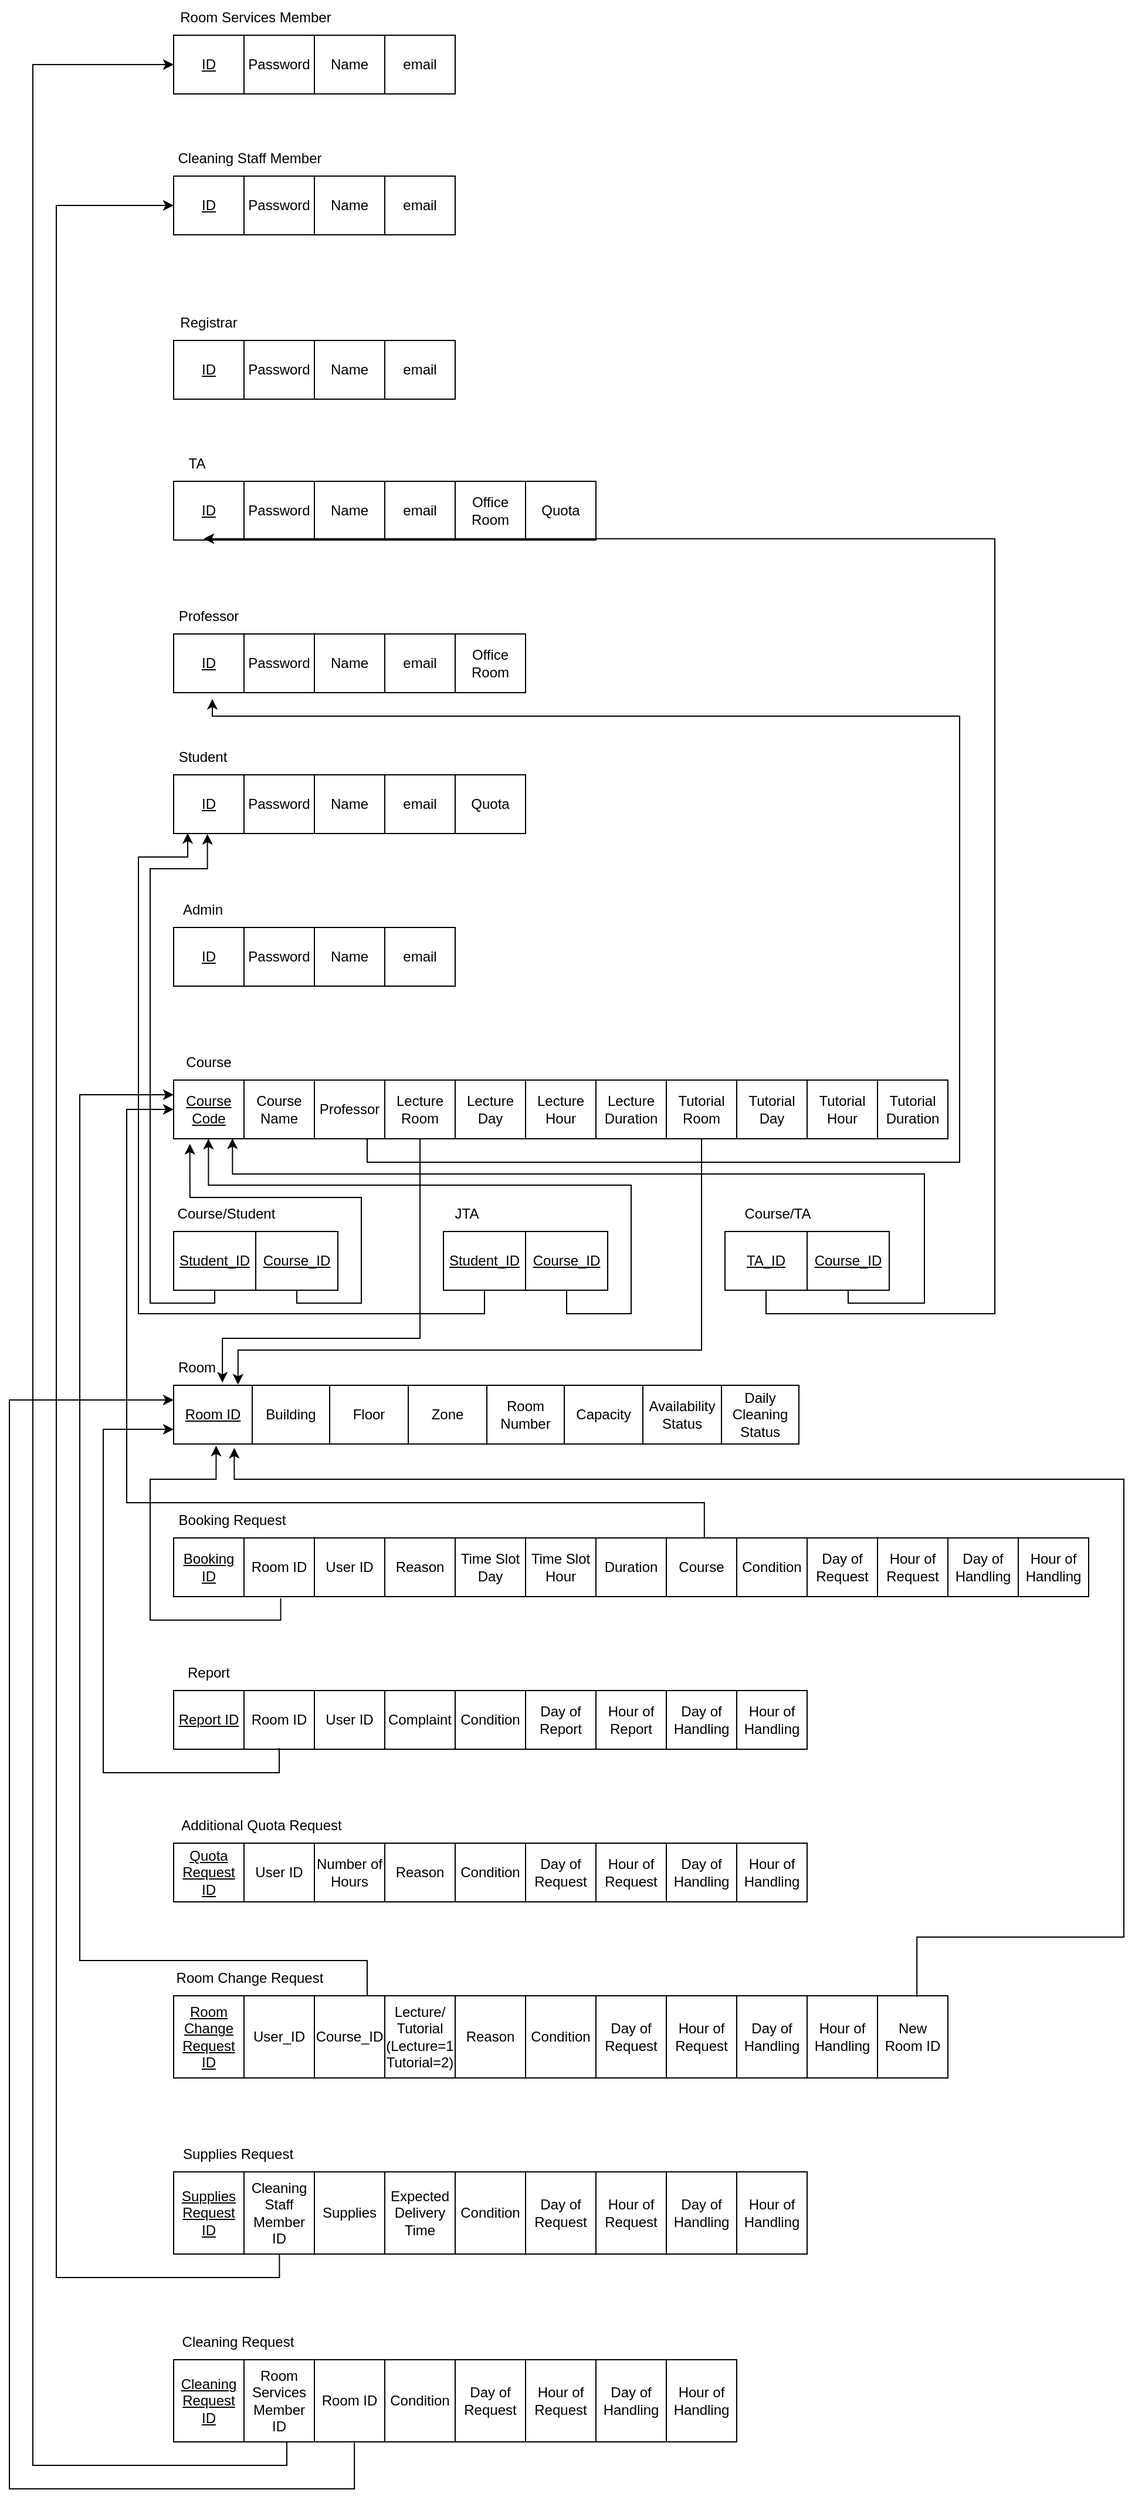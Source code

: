 <mxfile version="26.2.13">
  <diagram name="Page-1" id="kohk_zdC75T-vjo-MDrF">
    <mxGraphModel dx="4637" dy="1529" grid="1" gridSize="10" guides="1" tooltips="1" connect="1" arrows="1" fold="1" page="1" pageScale="1" pageWidth="827" pageHeight="1169" math="0" shadow="0">
      <root>
        <mxCell id="0" />
        <mxCell id="1" parent="0" />
        <mxCell id="01P3GvGtitKNu42vUklI-1" value="" style="childLayout=tableLayout;recursiveResize=0;shadow=0;fillColor=none;" vertex="1" parent="1">
          <mxGeometry x="-750" y="100" width="240" height="50" as="geometry" />
        </mxCell>
        <mxCell id="01P3GvGtitKNu42vUklI-2" value="" style="shape=tableRow;horizontal=0;startSize=0;swimlaneHead=0;swimlaneBody=0;top=0;left=0;bottom=0;right=0;dropTarget=0;collapsible=0;recursiveResize=0;expand=0;fontStyle=0;fillColor=none;strokeColor=inherit;" vertex="1" parent="01P3GvGtitKNu42vUklI-1">
          <mxGeometry width="240" height="50" as="geometry" />
        </mxCell>
        <mxCell id="01P3GvGtitKNu42vUklI-3" value="&lt;u&gt;ID&lt;/u&gt;" style="connectable=0;recursiveResize=0;strokeColor=inherit;fillColor=none;align=center;whiteSpace=wrap;html=1;" vertex="1" parent="01P3GvGtitKNu42vUklI-2">
          <mxGeometry width="60" height="50" as="geometry">
            <mxRectangle width="60" height="50" as="alternateBounds" />
          </mxGeometry>
        </mxCell>
        <mxCell id="01P3GvGtitKNu42vUklI-4" value="Password" style="connectable=0;recursiveResize=0;strokeColor=inherit;fillColor=none;align=center;whiteSpace=wrap;html=1;" vertex="1" parent="01P3GvGtitKNu42vUklI-2">
          <mxGeometry x="60" width="60" height="50" as="geometry">
            <mxRectangle width="60" height="50" as="alternateBounds" />
          </mxGeometry>
        </mxCell>
        <mxCell id="01P3GvGtitKNu42vUklI-5" value="Name" style="connectable=0;recursiveResize=0;strokeColor=inherit;fillColor=none;align=center;whiteSpace=wrap;html=1;" vertex="1" parent="01P3GvGtitKNu42vUklI-2">
          <mxGeometry x="120" width="60" height="50" as="geometry">
            <mxRectangle width="60" height="50" as="alternateBounds" />
          </mxGeometry>
        </mxCell>
        <mxCell id="01P3GvGtitKNu42vUklI-8" value="email" style="connectable=0;recursiveResize=0;strokeColor=inherit;fillColor=none;align=center;whiteSpace=wrap;html=1;" vertex="1" parent="01P3GvGtitKNu42vUklI-2">
          <mxGeometry x="180" width="60" height="50" as="geometry">
            <mxRectangle width="60" height="50" as="alternateBounds" />
          </mxGeometry>
        </mxCell>
        <mxCell id="01P3GvGtitKNu42vUklI-9" value="Room Services Member" style="text;html=1;align=center;verticalAlign=middle;whiteSpace=wrap;rounded=0;" vertex="1" parent="1">
          <mxGeometry x="-750" y="70" width="140" height="30" as="geometry" />
        </mxCell>
        <mxCell id="01P3GvGtitKNu42vUklI-10" value="" style="childLayout=tableLayout;recursiveResize=0;shadow=0;fillColor=none;" vertex="1" parent="1">
          <mxGeometry x="-750" y="220" width="240" height="50" as="geometry" />
        </mxCell>
        <mxCell id="01P3GvGtitKNu42vUklI-11" value="" style="shape=tableRow;horizontal=0;startSize=0;swimlaneHead=0;swimlaneBody=0;top=0;left=0;bottom=0;right=0;dropTarget=0;collapsible=0;recursiveResize=0;expand=0;fontStyle=0;fillColor=none;strokeColor=inherit;" vertex="1" parent="01P3GvGtitKNu42vUklI-10">
          <mxGeometry width="240" height="50" as="geometry" />
        </mxCell>
        <mxCell id="01P3GvGtitKNu42vUklI-12" value="&lt;u&gt;ID&lt;/u&gt;" style="connectable=0;recursiveResize=0;strokeColor=inherit;fillColor=none;align=center;whiteSpace=wrap;html=1;" vertex="1" parent="01P3GvGtitKNu42vUklI-11">
          <mxGeometry width="60" height="50" as="geometry">
            <mxRectangle width="60" height="50" as="alternateBounds" />
          </mxGeometry>
        </mxCell>
        <mxCell id="01P3GvGtitKNu42vUklI-13" value="Password" style="connectable=0;recursiveResize=0;strokeColor=inherit;fillColor=none;align=center;whiteSpace=wrap;html=1;" vertex="1" parent="01P3GvGtitKNu42vUklI-11">
          <mxGeometry x="60" width="60" height="50" as="geometry">
            <mxRectangle width="60" height="50" as="alternateBounds" />
          </mxGeometry>
        </mxCell>
        <mxCell id="01P3GvGtitKNu42vUklI-14" value="Name" style="connectable=0;recursiveResize=0;strokeColor=inherit;fillColor=none;align=center;whiteSpace=wrap;html=1;" vertex="1" parent="01P3GvGtitKNu42vUklI-11">
          <mxGeometry x="120" width="60" height="50" as="geometry">
            <mxRectangle width="60" height="50" as="alternateBounds" />
          </mxGeometry>
        </mxCell>
        <mxCell id="01P3GvGtitKNu42vUklI-15" value="email" style="connectable=0;recursiveResize=0;strokeColor=inherit;fillColor=none;align=center;whiteSpace=wrap;html=1;" vertex="1" parent="01P3GvGtitKNu42vUklI-11">
          <mxGeometry x="180" width="60" height="50" as="geometry">
            <mxRectangle width="60" height="50" as="alternateBounds" />
          </mxGeometry>
        </mxCell>
        <mxCell id="01P3GvGtitKNu42vUklI-16" value="Cleaning Staff Member" style="text;html=1;align=center;verticalAlign=middle;whiteSpace=wrap;rounded=0;" vertex="1" parent="1">
          <mxGeometry x="-750" y="190" width="130" height="30" as="geometry" />
        </mxCell>
        <mxCell id="01P3GvGtitKNu42vUklI-17" value="" style="childLayout=tableLayout;recursiveResize=0;shadow=0;fillColor=none;" vertex="1" parent="1">
          <mxGeometry x="-750" y="360" width="240" height="50" as="geometry" />
        </mxCell>
        <mxCell id="01P3GvGtitKNu42vUklI-18" value="" style="shape=tableRow;horizontal=0;startSize=0;swimlaneHead=0;swimlaneBody=0;top=0;left=0;bottom=0;right=0;dropTarget=0;collapsible=0;recursiveResize=0;expand=0;fontStyle=0;fillColor=none;strokeColor=inherit;" vertex="1" parent="01P3GvGtitKNu42vUklI-17">
          <mxGeometry width="240" height="50" as="geometry" />
        </mxCell>
        <mxCell id="01P3GvGtitKNu42vUklI-19" value="&lt;u&gt;ID&lt;/u&gt;" style="connectable=0;recursiveResize=0;strokeColor=inherit;fillColor=none;align=center;whiteSpace=wrap;html=1;" vertex="1" parent="01P3GvGtitKNu42vUklI-18">
          <mxGeometry width="60" height="50" as="geometry">
            <mxRectangle width="60" height="50" as="alternateBounds" />
          </mxGeometry>
        </mxCell>
        <mxCell id="01P3GvGtitKNu42vUklI-20" value="Password" style="connectable=0;recursiveResize=0;strokeColor=inherit;fillColor=none;align=center;whiteSpace=wrap;html=1;" vertex="1" parent="01P3GvGtitKNu42vUklI-18">
          <mxGeometry x="60" width="60" height="50" as="geometry">
            <mxRectangle width="60" height="50" as="alternateBounds" />
          </mxGeometry>
        </mxCell>
        <mxCell id="01P3GvGtitKNu42vUklI-21" value="Name" style="connectable=0;recursiveResize=0;strokeColor=inherit;fillColor=none;align=center;whiteSpace=wrap;html=1;" vertex="1" parent="01P3GvGtitKNu42vUklI-18">
          <mxGeometry x="120" width="60" height="50" as="geometry">
            <mxRectangle width="60" height="50" as="alternateBounds" />
          </mxGeometry>
        </mxCell>
        <mxCell id="01P3GvGtitKNu42vUklI-22" value="email" style="connectable=0;recursiveResize=0;strokeColor=inherit;fillColor=none;align=center;whiteSpace=wrap;html=1;" vertex="1" parent="01P3GvGtitKNu42vUklI-18">
          <mxGeometry x="180" width="60" height="50" as="geometry">
            <mxRectangle width="60" height="50" as="alternateBounds" />
          </mxGeometry>
        </mxCell>
        <mxCell id="01P3GvGtitKNu42vUklI-23" value="Registrar" style="text;html=1;align=center;verticalAlign=middle;whiteSpace=wrap;rounded=0;" vertex="1" parent="1">
          <mxGeometry x="-750" y="330" width="60" height="30" as="geometry" />
        </mxCell>
        <mxCell id="01P3GvGtitKNu42vUklI-30" value="TA" style="text;html=1;align=center;verticalAlign=middle;whiteSpace=wrap;rounded=0;" vertex="1" parent="1">
          <mxGeometry x="-750" y="450" width="40" height="30" as="geometry" />
        </mxCell>
        <mxCell id="01P3GvGtitKNu42vUklI-31" value="" style="childLayout=tableLayout;recursiveResize=0;shadow=0;fillColor=none;" vertex="1" parent="1">
          <mxGeometry x="-750" y="480" width="360" height="50" as="geometry" />
        </mxCell>
        <mxCell id="01P3GvGtitKNu42vUklI-32" value="" style="shape=tableRow;horizontal=0;startSize=0;swimlaneHead=0;swimlaneBody=0;top=0;left=0;bottom=0;right=0;dropTarget=0;collapsible=0;recursiveResize=0;expand=0;fontStyle=0;fillColor=none;strokeColor=inherit;" vertex="1" parent="01P3GvGtitKNu42vUklI-31">
          <mxGeometry width="360" height="50" as="geometry" />
        </mxCell>
        <mxCell id="01P3GvGtitKNu42vUklI-33" value="&lt;u&gt;ID&lt;/u&gt;" style="connectable=0;recursiveResize=0;strokeColor=inherit;fillColor=none;align=center;whiteSpace=wrap;html=1;" vertex="1" parent="01P3GvGtitKNu42vUklI-32">
          <mxGeometry width="60" height="50" as="geometry">
            <mxRectangle width="60" height="50" as="alternateBounds" />
          </mxGeometry>
        </mxCell>
        <mxCell id="01P3GvGtitKNu42vUklI-34" value="Password" style="connectable=0;recursiveResize=0;strokeColor=inherit;fillColor=none;align=center;whiteSpace=wrap;html=1;" vertex="1" parent="01P3GvGtitKNu42vUklI-32">
          <mxGeometry x="60" width="60" height="50" as="geometry">
            <mxRectangle width="60" height="50" as="alternateBounds" />
          </mxGeometry>
        </mxCell>
        <mxCell id="01P3GvGtitKNu42vUklI-35" value="Name" style="connectable=0;recursiveResize=0;strokeColor=inherit;fillColor=none;align=center;whiteSpace=wrap;html=1;" vertex="1" parent="01P3GvGtitKNu42vUklI-32">
          <mxGeometry x="120" width="60" height="50" as="geometry">
            <mxRectangle width="60" height="50" as="alternateBounds" />
          </mxGeometry>
        </mxCell>
        <mxCell id="01P3GvGtitKNu42vUklI-36" value="email" style="connectable=0;recursiveResize=0;strokeColor=inherit;fillColor=none;align=center;whiteSpace=wrap;html=1;" vertex="1" parent="01P3GvGtitKNu42vUklI-32">
          <mxGeometry x="180" width="60" height="50" as="geometry">
            <mxRectangle width="60" height="50" as="alternateBounds" />
          </mxGeometry>
        </mxCell>
        <mxCell id="01P3GvGtitKNu42vUklI-37" value="Office Room" style="connectable=0;recursiveResize=0;strokeColor=inherit;fillColor=none;align=center;whiteSpace=wrap;html=1;" vertex="1" parent="01P3GvGtitKNu42vUklI-32">
          <mxGeometry x="240" width="60" height="50" as="geometry">
            <mxRectangle width="60" height="50" as="alternateBounds" />
          </mxGeometry>
        </mxCell>
        <mxCell id="01P3GvGtitKNu42vUklI-38" value="Quota" style="connectable=0;recursiveResize=0;strokeColor=inherit;fillColor=none;align=center;whiteSpace=wrap;html=1;" vertex="1" parent="01P3GvGtitKNu42vUklI-32">
          <mxGeometry x="300" width="60" height="50" as="geometry">
            <mxRectangle width="60" height="50" as="alternateBounds" />
          </mxGeometry>
        </mxCell>
        <mxCell id="01P3GvGtitKNu42vUklI-39" value="Professor" style="text;html=1;align=center;verticalAlign=middle;whiteSpace=wrap;rounded=0;" vertex="1" parent="1">
          <mxGeometry x="-750" y="580" width="60" height="30" as="geometry" />
        </mxCell>
        <mxCell id="01P3GvGtitKNu42vUklI-40" value="" style="childLayout=tableLayout;recursiveResize=0;shadow=0;fillColor=none;" vertex="1" parent="1">
          <mxGeometry x="-750" y="610" width="300" height="50" as="geometry" />
        </mxCell>
        <mxCell id="01P3GvGtitKNu42vUklI-41" value="" style="shape=tableRow;horizontal=0;startSize=0;swimlaneHead=0;swimlaneBody=0;top=0;left=0;bottom=0;right=0;dropTarget=0;collapsible=0;recursiveResize=0;expand=0;fontStyle=0;fillColor=none;strokeColor=inherit;" vertex="1" parent="01P3GvGtitKNu42vUklI-40">
          <mxGeometry width="300" height="50" as="geometry" />
        </mxCell>
        <mxCell id="01P3GvGtitKNu42vUklI-42" value="&lt;u&gt;ID&lt;/u&gt;" style="connectable=0;recursiveResize=0;strokeColor=inherit;fillColor=none;align=center;whiteSpace=wrap;html=1;" vertex="1" parent="01P3GvGtitKNu42vUklI-41">
          <mxGeometry width="60" height="50" as="geometry">
            <mxRectangle width="60" height="50" as="alternateBounds" />
          </mxGeometry>
        </mxCell>
        <mxCell id="01P3GvGtitKNu42vUklI-43" value="Password" style="connectable=0;recursiveResize=0;strokeColor=inherit;fillColor=none;align=center;whiteSpace=wrap;html=1;" vertex="1" parent="01P3GvGtitKNu42vUklI-41">
          <mxGeometry x="60" width="60" height="50" as="geometry">
            <mxRectangle width="60" height="50" as="alternateBounds" />
          </mxGeometry>
        </mxCell>
        <mxCell id="01P3GvGtitKNu42vUklI-44" value="Name" style="connectable=0;recursiveResize=0;strokeColor=inherit;fillColor=none;align=center;whiteSpace=wrap;html=1;" vertex="1" parent="01P3GvGtitKNu42vUklI-41">
          <mxGeometry x="120" width="60" height="50" as="geometry">
            <mxRectangle width="60" height="50" as="alternateBounds" />
          </mxGeometry>
        </mxCell>
        <mxCell id="01P3GvGtitKNu42vUklI-45" value="email" style="connectable=0;recursiveResize=0;strokeColor=inherit;fillColor=none;align=center;whiteSpace=wrap;html=1;" vertex="1" parent="01P3GvGtitKNu42vUklI-41">
          <mxGeometry x="180" width="60" height="50" as="geometry">
            <mxRectangle width="60" height="50" as="alternateBounds" />
          </mxGeometry>
        </mxCell>
        <mxCell id="01P3GvGtitKNu42vUklI-46" value="Office Room" style="connectable=0;recursiveResize=0;strokeColor=inherit;fillColor=none;align=center;whiteSpace=wrap;html=1;" vertex="1" parent="01P3GvGtitKNu42vUklI-41">
          <mxGeometry x="240" width="60" height="50" as="geometry">
            <mxRectangle width="60" height="50" as="alternateBounds" />
          </mxGeometry>
        </mxCell>
        <mxCell id="01P3GvGtitKNu42vUklI-48" value="Student" style="text;html=1;align=center;verticalAlign=middle;whiteSpace=wrap;rounded=0;" vertex="1" parent="1">
          <mxGeometry x="-750" y="700" width="50" height="30" as="geometry" />
        </mxCell>
        <mxCell id="01P3GvGtitKNu42vUklI-49" value="" style="childLayout=tableLayout;recursiveResize=0;shadow=0;fillColor=none;" vertex="1" parent="1">
          <mxGeometry x="-750" y="730" width="300" height="50" as="geometry" />
        </mxCell>
        <mxCell id="01P3GvGtitKNu42vUklI-50" value="" style="shape=tableRow;horizontal=0;startSize=0;swimlaneHead=0;swimlaneBody=0;top=0;left=0;bottom=0;right=0;dropTarget=0;collapsible=0;recursiveResize=0;expand=0;fontStyle=0;fillColor=none;strokeColor=inherit;" vertex="1" parent="01P3GvGtitKNu42vUklI-49">
          <mxGeometry width="300" height="50" as="geometry" />
        </mxCell>
        <mxCell id="01P3GvGtitKNu42vUklI-51" value="&lt;u&gt;ID&lt;/u&gt;" style="connectable=0;recursiveResize=0;strokeColor=inherit;fillColor=none;align=center;whiteSpace=wrap;html=1;" vertex="1" parent="01P3GvGtitKNu42vUklI-50">
          <mxGeometry width="60" height="50" as="geometry">
            <mxRectangle width="60" height="50" as="alternateBounds" />
          </mxGeometry>
        </mxCell>
        <mxCell id="01P3GvGtitKNu42vUklI-52" value="Password" style="connectable=0;recursiveResize=0;strokeColor=inherit;fillColor=none;align=center;whiteSpace=wrap;html=1;" vertex="1" parent="01P3GvGtitKNu42vUklI-50">
          <mxGeometry x="60" width="60" height="50" as="geometry">
            <mxRectangle width="60" height="50" as="alternateBounds" />
          </mxGeometry>
        </mxCell>
        <mxCell id="01P3GvGtitKNu42vUklI-53" value="Name" style="connectable=0;recursiveResize=0;strokeColor=inherit;fillColor=none;align=center;whiteSpace=wrap;html=1;" vertex="1" parent="01P3GvGtitKNu42vUklI-50">
          <mxGeometry x="120" width="60" height="50" as="geometry">
            <mxRectangle width="60" height="50" as="alternateBounds" />
          </mxGeometry>
        </mxCell>
        <mxCell id="01P3GvGtitKNu42vUklI-54" value="email" style="connectable=0;recursiveResize=0;strokeColor=inherit;fillColor=none;align=center;whiteSpace=wrap;html=1;" vertex="1" parent="01P3GvGtitKNu42vUklI-50">
          <mxGeometry x="180" width="60" height="50" as="geometry">
            <mxRectangle width="60" height="50" as="alternateBounds" />
          </mxGeometry>
        </mxCell>
        <mxCell id="01P3GvGtitKNu42vUklI-56" value="Quota" style="connectable=0;recursiveResize=0;strokeColor=inherit;fillColor=none;align=center;whiteSpace=wrap;html=1;" vertex="1" parent="01P3GvGtitKNu42vUklI-50">
          <mxGeometry x="240" width="60" height="50" as="geometry">
            <mxRectangle width="60" height="50" as="alternateBounds" />
          </mxGeometry>
        </mxCell>
        <mxCell id="01P3GvGtitKNu42vUklI-57" value="" style="childLayout=tableLayout;recursiveResize=0;shadow=0;fillColor=none;" vertex="1" parent="1">
          <mxGeometry x="-750" y="860" width="240" height="50" as="geometry" />
        </mxCell>
        <mxCell id="01P3GvGtitKNu42vUklI-58" value="" style="shape=tableRow;horizontal=0;startSize=0;swimlaneHead=0;swimlaneBody=0;top=0;left=0;bottom=0;right=0;dropTarget=0;collapsible=0;recursiveResize=0;expand=0;fontStyle=0;fillColor=none;strokeColor=inherit;" vertex="1" parent="01P3GvGtitKNu42vUklI-57">
          <mxGeometry width="240" height="50" as="geometry" />
        </mxCell>
        <mxCell id="01P3GvGtitKNu42vUklI-59" value="&lt;u&gt;ID&lt;/u&gt;" style="connectable=0;recursiveResize=0;strokeColor=inherit;fillColor=none;align=center;whiteSpace=wrap;html=1;" vertex="1" parent="01P3GvGtitKNu42vUklI-58">
          <mxGeometry width="60" height="50" as="geometry">
            <mxRectangle width="60" height="50" as="alternateBounds" />
          </mxGeometry>
        </mxCell>
        <mxCell id="01P3GvGtitKNu42vUklI-60" value="Password" style="connectable=0;recursiveResize=0;strokeColor=inherit;fillColor=none;align=center;whiteSpace=wrap;html=1;" vertex="1" parent="01P3GvGtitKNu42vUklI-58">
          <mxGeometry x="60" width="60" height="50" as="geometry">
            <mxRectangle width="60" height="50" as="alternateBounds" />
          </mxGeometry>
        </mxCell>
        <mxCell id="01P3GvGtitKNu42vUklI-61" value="Name" style="connectable=0;recursiveResize=0;strokeColor=inherit;fillColor=none;align=center;whiteSpace=wrap;html=1;" vertex="1" parent="01P3GvGtitKNu42vUklI-58">
          <mxGeometry x="120" width="60" height="50" as="geometry">
            <mxRectangle width="60" height="50" as="alternateBounds" />
          </mxGeometry>
        </mxCell>
        <mxCell id="01P3GvGtitKNu42vUklI-62" value="email" style="connectable=0;recursiveResize=0;strokeColor=inherit;fillColor=none;align=center;whiteSpace=wrap;html=1;" vertex="1" parent="01P3GvGtitKNu42vUklI-58">
          <mxGeometry x="180" width="60" height="50" as="geometry">
            <mxRectangle width="60" height="50" as="alternateBounds" />
          </mxGeometry>
        </mxCell>
        <mxCell id="01P3GvGtitKNu42vUklI-63" value="Admin" style="text;html=1;align=center;verticalAlign=middle;whiteSpace=wrap;rounded=0;" vertex="1" parent="1">
          <mxGeometry x="-750" y="830" width="50" height="30" as="geometry" />
        </mxCell>
        <mxCell id="01P3GvGtitKNu42vUklI-64" value="" style="childLayout=tableLayout;recursiveResize=0;shadow=0;fillColor=none;" vertex="1" parent="1">
          <mxGeometry x="-750" y="990" width="660" height="50" as="geometry" />
        </mxCell>
        <mxCell id="01P3GvGtitKNu42vUklI-65" value="" style="shape=tableRow;horizontal=0;startSize=0;swimlaneHead=0;swimlaneBody=0;top=0;left=0;bottom=0;right=0;dropTarget=0;collapsible=0;recursiveResize=0;expand=0;fontStyle=0;fillColor=none;strokeColor=inherit;" vertex="1" parent="01P3GvGtitKNu42vUklI-64">
          <mxGeometry width="660" height="50" as="geometry" />
        </mxCell>
        <mxCell id="01P3GvGtitKNu42vUklI-66" value="&lt;u&gt;Course Code&lt;/u&gt;" style="connectable=0;recursiveResize=0;strokeColor=inherit;fillColor=none;align=center;whiteSpace=wrap;html=1;" vertex="1" parent="01P3GvGtitKNu42vUklI-65">
          <mxGeometry width="60" height="50" as="geometry">
            <mxRectangle width="60" height="50" as="alternateBounds" />
          </mxGeometry>
        </mxCell>
        <mxCell id="01P3GvGtitKNu42vUklI-67" value="Course Name" style="connectable=0;recursiveResize=0;strokeColor=inherit;fillColor=none;align=center;whiteSpace=wrap;html=1;" vertex="1" parent="01P3GvGtitKNu42vUklI-65">
          <mxGeometry x="60" width="60" height="50" as="geometry">
            <mxRectangle width="60" height="50" as="alternateBounds" />
          </mxGeometry>
        </mxCell>
        <mxCell id="01P3GvGtitKNu42vUklI-68" value="Professor" style="connectable=0;recursiveResize=0;strokeColor=inherit;fillColor=none;align=center;whiteSpace=wrap;html=1;" vertex="1" parent="01P3GvGtitKNu42vUklI-65">
          <mxGeometry x="120" width="60" height="50" as="geometry">
            <mxRectangle width="60" height="50" as="alternateBounds" />
          </mxGeometry>
        </mxCell>
        <mxCell id="01P3GvGtitKNu42vUklI-71" value="Lecture Room" style="connectable=0;recursiveResize=0;strokeColor=inherit;fillColor=none;align=center;whiteSpace=wrap;html=1;" vertex="1" parent="01P3GvGtitKNu42vUklI-65">
          <mxGeometry x="180" width="60" height="50" as="geometry">
            <mxRectangle width="60" height="50" as="alternateBounds" />
          </mxGeometry>
        </mxCell>
        <mxCell id="01P3GvGtitKNu42vUklI-72" value="Lecture Day" style="connectable=0;recursiveResize=0;strokeColor=inherit;fillColor=none;align=center;whiteSpace=wrap;html=1;" vertex="1" parent="01P3GvGtitKNu42vUklI-65">
          <mxGeometry x="240" width="60" height="50" as="geometry">
            <mxRectangle width="60" height="50" as="alternateBounds" />
          </mxGeometry>
        </mxCell>
        <mxCell id="01P3GvGtitKNu42vUklI-79" value="Lecture Hour" style="connectable=0;recursiveResize=0;strokeColor=inherit;fillColor=none;align=center;whiteSpace=wrap;html=1;" vertex="1" parent="01P3GvGtitKNu42vUklI-65">
          <mxGeometry x="300" width="60" height="50" as="geometry">
            <mxRectangle width="60" height="50" as="alternateBounds" />
          </mxGeometry>
        </mxCell>
        <mxCell id="01P3GvGtitKNu42vUklI-78" value="Lecture Duration" style="connectable=0;recursiveResize=0;strokeColor=inherit;fillColor=none;align=center;whiteSpace=wrap;html=1;" vertex="1" parent="01P3GvGtitKNu42vUklI-65">
          <mxGeometry x="360" width="60" height="50" as="geometry">
            <mxRectangle width="60" height="50" as="alternateBounds" />
          </mxGeometry>
        </mxCell>
        <mxCell id="01P3GvGtitKNu42vUklI-77" value="Tutorial Room" style="connectable=0;recursiveResize=0;strokeColor=inherit;fillColor=none;align=center;whiteSpace=wrap;html=1;" vertex="1" parent="01P3GvGtitKNu42vUklI-65">
          <mxGeometry x="420" width="60" height="50" as="geometry">
            <mxRectangle width="60" height="50" as="alternateBounds" />
          </mxGeometry>
        </mxCell>
        <mxCell id="01P3GvGtitKNu42vUklI-76" value="Tutorial Day" style="connectable=0;recursiveResize=0;strokeColor=inherit;fillColor=none;align=center;whiteSpace=wrap;html=1;" vertex="1" parent="01P3GvGtitKNu42vUklI-65">
          <mxGeometry x="480" width="60" height="50" as="geometry">
            <mxRectangle width="60" height="50" as="alternateBounds" />
          </mxGeometry>
        </mxCell>
        <mxCell id="01P3GvGtitKNu42vUklI-73" value="Tutorial Hour" style="connectable=0;recursiveResize=0;strokeColor=inherit;fillColor=none;align=center;whiteSpace=wrap;html=1;" vertex="1" parent="01P3GvGtitKNu42vUklI-65">
          <mxGeometry x="540" width="60" height="50" as="geometry">
            <mxRectangle width="60" height="50" as="alternateBounds" />
          </mxGeometry>
        </mxCell>
        <mxCell id="01P3GvGtitKNu42vUklI-74" value="Tutorial Duration" style="connectable=0;recursiveResize=0;strokeColor=inherit;fillColor=none;align=center;whiteSpace=wrap;html=1;" vertex="1" parent="01P3GvGtitKNu42vUklI-65">
          <mxGeometry x="600" width="60" height="50" as="geometry">
            <mxRectangle width="60" height="50" as="alternateBounds" />
          </mxGeometry>
        </mxCell>
        <mxCell id="01P3GvGtitKNu42vUklI-75" value="Course" style="text;html=1;align=center;verticalAlign=middle;whiteSpace=wrap;rounded=0;" vertex="1" parent="1">
          <mxGeometry x="-750" y="960" width="60" height="30" as="geometry" />
        </mxCell>
        <mxCell id="01P3GvGtitKNu42vUklI-96" value="" style="childLayout=tableLayout;recursiveResize=0;shadow=0;fillColor=none;" vertex="1" parent="1">
          <mxGeometry x="-750" y="1119" width="140" height="50" as="geometry" />
        </mxCell>
        <mxCell id="01P3GvGtitKNu42vUklI-97" value="" style="shape=tableRow;horizontal=0;startSize=0;swimlaneHead=0;swimlaneBody=0;top=0;left=0;bottom=0;right=0;dropTarget=0;collapsible=0;recursiveResize=0;expand=0;fontStyle=0;fillColor=none;strokeColor=inherit;" vertex="1" parent="01P3GvGtitKNu42vUklI-96">
          <mxGeometry width="140" height="50" as="geometry" />
        </mxCell>
        <mxCell id="01P3GvGtitKNu42vUklI-98" value="&lt;u&gt;Student_ID&lt;/u&gt;" style="connectable=0;recursiveResize=0;strokeColor=inherit;fillColor=none;align=center;whiteSpace=wrap;html=1;" vertex="1" parent="01P3GvGtitKNu42vUklI-97">
          <mxGeometry width="70" height="50" as="geometry">
            <mxRectangle width="70" height="50" as="alternateBounds" />
          </mxGeometry>
        </mxCell>
        <mxCell id="01P3GvGtitKNu42vUklI-99" value="&lt;u style=&quot;background-color: light-dark(#ffffff, var(--ge-dark-color, #121212));&quot;&gt;Course_ID&lt;/u&gt;" style="connectable=0;recursiveResize=0;strokeColor=inherit;fillColor=none;align=center;whiteSpace=wrap;html=1;" vertex="1" parent="01P3GvGtitKNu42vUklI-97">
          <mxGeometry x="70" width="70" height="50" as="geometry">
            <mxRectangle width="70" height="50" as="alternateBounds" />
          </mxGeometry>
        </mxCell>
        <mxCell id="01P3GvGtitKNu42vUklI-102" value="Course/Student" style="text;html=1;align=center;verticalAlign=middle;whiteSpace=wrap;rounded=0;" vertex="1" parent="1">
          <mxGeometry x="-750" y="1089" width="90" height="30" as="geometry" />
        </mxCell>
        <mxCell id="01P3GvGtitKNu42vUklI-103" value="" style="childLayout=tableLayout;recursiveResize=0;shadow=0;fillColor=none;" vertex="1" parent="1">
          <mxGeometry x="-520" y="1119" width="140" height="50" as="geometry" />
        </mxCell>
        <mxCell id="01P3GvGtitKNu42vUklI-104" value="" style="shape=tableRow;horizontal=0;startSize=0;swimlaneHead=0;swimlaneBody=0;top=0;left=0;bottom=0;right=0;dropTarget=0;collapsible=0;recursiveResize=0;expand=0;fontStyle=0;fillColor=none;strokeColor=inherit;" vertex="1" parent="01P3GvGtitKNu42vUklI-103">
          <mxGeometry width="140" height="50" as="geometry" />
        </mxCell>
        <mxCell id="01P3GvGtitKNu42vUklI-105" value="&lt;u&gt;Student_ID&lt;/u&gt;" style="connectable=0;recursiveResize=0;strokeColor=inherit;fillColor=none;align=center;whiteSpace=wrap;html=1;" vertex="1" parent="01P3GvGtitKNu42vUklI-104">
          <mxGeometry width="70" height="50" as="geometry">
            <mxRectangle width="70" height="50" as="alternateBounds" />
          </mxGeometry>
        </mxCell>
        <mxCell id="01P3GvGtitKNu42vUklI-106" value="&lt;u style=&quot;background-color: light-dark(#ffffff, var(--ge-dark-color, #121212));&quot;&gt;Course_ID&lt;/u&gt;" style="connectable=0;recursiveResize=0;strokeColor=inherit;fillColor=none;align=center;whiteSpace=wrap;html=1;" vertex="1" parent="01P3GvGtitKNu42vUklI-104">
          <mxGeometry x="70" width="70" height="50" as="geometry">
            <mxRectangle width="70" height="50" as="alternateBounds" />
          </mxGeometry>
        </mxCell>
        <mxCell id="01P3GvGtitKNu42vUklI-107" value="JTA" style="text;html=1;align=center;verticalAlign=middle;whiteSpace=wrap;rounded=0;" vertex="1" parent="1">
          <mxGeometry x="-520" y="1089" width="40" height="30" as="geometry" />
        </mxCell>
        <mxCell id="01P3GvGtitKNu42vUklI-108" value="" style="childLayout=tableLayout;recursiveResize=0;shadow=0;fillColor=none;" vertex="1" parent="1">
          <mxGeometry x="-280" y="1119" width="140" height="50" as="geometry" />
        </mxCell>
        <mxCell id="01P3GvGtitKNu42vUklI-109" value="" style="shape=tableRow;horizontal=0;startSize=0;swimlaneHead=0;swimlaneBody=0;top=0;left=0;bottom=0;right=0;dropTarget=0;collapsible=0;recursiveResize=0;expand=0;fontStyle=0;fillColor=none;strokeColor=inherit;" vertex="1" parent="01P3GvGtitKNu42vUklI-108">
          <mxGeometry width="140" height="50" as="geometry" />
        </mxCell>
        <mxCell id="01P3GvGtitKNu42vUklI-110" value="&lt;u&gt;TA_ID&lt;/u&gt;" style="connectable=0;recursiveResize=0;strokeColor=inherit;fillColor=none;align=center;whiteSpace=wrap;html=1;" vertex="1" parent="01P3GvGtitKNu42vUklI-109">
          <mxGeometry width="70" height="50" as="geometry">
            <mxRectangle width="70" height="50" as="alternateBounds" />
          </mxGeometry>
        </mxCell>
        <mxCell id="01P3GvGtitKNu42vUklI-111" value="&lt;u style=&quot;background-color: light-dark(#ffffff, var(--ge-dark-color, #121212));&quot;&gt;Course_ID&lt;/u&gt;" style="connectable=0;recursiveResize=0;strokeColor=inherit;fillColor=none;align=center;whiteSpace=wrap;html=1;" vertex="1" parent="01P3GvGtitKNu42vUklI-109">
          <mxGeometry x="70" width="70" height="50" as="geometry">
            <mxRectangle width="70" height="50" as="alternateBounds" />
          </mxGeometry>
        </mxCell>
        <mxCell id="01P3GvGtitKNu42vUklI-112" value="Course/TA" style="text;html=1;align=center;verticalAlign=middle;whiteSpace=wrap;rounded=0;" vertex="1" parent="1">
          <mxGeometry x="-280" y="1089" width="90" height="30" as="geometry" />
        </mxCell>
        <mxCell id="01P3GvGtitKNu42vUklI-113" value="" style="childLayout=tableLayout;recursiveResize=0;shadow=0;fillColor=none;" vertex="1" parent="1">
          <mxGeometry x="-750" y="1250" width="533" height="50" as="geometry" />
        </mxCell>
        <mxCell id="01P3GvGtitKNu42vUklI-114" value="" style="shape=tableRow;horizontal=0;startSize=0;swimlaneHead=0;swimlaneBody=0;top=0;left=0;bottom=0;right=0;dropTarget=0;collapsible=0;recursiveResize=0;expand=0;fontStyle=0;fillColor=none;strokeColor=inherit;" vertex="1" parent="01P3GvGtitKNu42vUklI-113">
          <mxGeometry width="533" height="50" as="geometry" />
        </mxCell>
        <mxCell id="01P3GvGtitKNu42vUklI-115" value="&lt;u&gt;Room ID&lt;/u&gt;" style="connectable=0;recursiveResize=0;strokeColor=inherit;fillColor=none;align=center;whiteSpace=wrap;html=1;" vertex="1" parent="01P3GvGtitKNu42vUklI-114">
          <mxGeometry width="67" height="50" as="geometry">
            <mxRectangle width="67" height="50" as="alternateBounds" />
          </mxGeometry>
        </mxCell>
        <mxCell id="01P3GvGtitKNu42vUklI-116" value="Building" style="connectable=0;recursiveResize=0;strokeColor=inherit;fillColor=none;align=center;whiteSpace=wrap;html=1;" vertex="1" parent="01P3GvGtitKNu42vUklI-114">
          <mxGeometry x="67" width="66" height="50" as="geometry">
            <mxRectangle width="66" height="50" as="alternateBounds" />
          </mxGeometry>
        </mxCell>
        <mxCell id="01P3GvGtitKNu42vUklI-117" value="Floor" style="connectable=0;recursiveResize=0;strokeColor=inherit;fillColor=none;align=center;whiteSpace=wrap;html=1;" vertex="1" parent="01P3GvGtitKNu42vUklI-114">
          <mxGeometry x="133" width="67" height="50" as="geometry">
            <mxRectangle width="67" height="50" as="alternateBounds" />
          </mxGeometry>
        </mxCell>
        <mxCell id="01P3GvGtitKNu42vUklI-118" value="Zone" style="connectable=0;recursiveResize=0;strokeColor=inherit;fillColor=none;align=center;whiteSpace=wrap;html=1;" vertex="1" parent="01P3GvGtitKNu42vUklI-114">
          <mxGeometry x="200" width="67" height="50" as="geometry">
            <mxRectangle width="67" height="50" as="alternateBounds" />
          </mxGeometry>
        </mxCell>
        <mxCell id="01P3GvGtitKNu42vUklI-119" value="Room Number" style="connectable=0;recursiveResize=0;strokeColor=inherit;fillColor=none;align=center;whiteSpace=wrap;html=1;" vertex="1" parent="01P3GvGtitKNu42vUklI-114">
          <mxGeometry x="267" width="66" height="50" as="geometry">
            <mxRectangle width="66" height="50" as="alternateBounds" />
          </mxGeometry>
        </mxCell>
        <mxCell id="01P3GvGtitKNu42vUklI-120" value="Capacity" style="connectable=0;recursiveResize=0;strokeColor=inherit;fillColor=none;align=center;whiteSpace=wrap;html=1;" vertex="1" parent="01P3GvGtitKNu42vUklI-114">
          <mxGeometry x="333" width="67" height="50" as="geometry">
            <mxRectangle width="67" height="50" as="alternateBounds" />
          </mxGeometry>
        </mxCell>
        <mxCell id="01P3GvGtitKNu42vUklI-121" value="Availability Status" style="connectable=0;recursiveResize=0;strokeColor=inherit;fillColor=none;align=center;whiteSpace=wrap;html=1;" vertex="1" parent="01P3GvGtitKNu42vUklI-114">
          <mxGeometry x="400" width="67" height="50" as="geometry">
            <mxRectangle width="67" height="50" as="alternateBounds" />
          </mxGeometry>
        </mxCell>
        <mxCell id="01P3GvGtitKNu42vUklI-124" value="Daily Cleaning Status" style="connectable=0;recursiveResize=0;strokeColor=inherit;fillColor=none;align=center;whiteSpace=wrap;html=1;" vertex="1" parent="01P3GvGtitKNu42vUklI-114">
          <mxGeometry x="467" width="66" height="50" as="geometry">
            <mxRectangle width="66" height="50" as="alternateBounds" />
          </mxGeometry>
        </mxCell>
        <mxCell id="01P3GvGtitKNu42vUklI-123" value="Room" style="text;html=1;align=center;verticalAlign=middle;whiteSpace=wrap;rounded=0;" vertex="1" parent="1">
          <mxGeometry x="-755" y="1220" width="50" height="30" as="geometry" />
        </mxCell>
        <mxCell id="01P3GvGtitKNu42vUklI-125" value="" style="childLayout=tableLayout;recursiveResize=0;shadow=0;fillColor=none;" vertex="1" parent="1">
          <mxGeometry x="-750" y="1380" width="780" height="50" as="geometry" />
        </mxCell>
        <mxCell id="01P3GvGtitKNu42vUklI-126" value="" style="shape=tableRow;horizontal=0;startSize=0;swimlaneHead=0;swimlaneBody=0;top=0;left=0;bottom=0;right=0;dropTarget=0;collapsible=0;recursiveResize=0;expand=0;fontStyle=0;fillColor=none;strokeColor=inherit;" vertex="1" parent="01P3GvGtitKNu42vUklI-125">
          <mxGeometry width="780" height="50" as="geometry" />
        </mxCell>
        <mxCell id="01P3GvGtitKNu42vUklI-127" value="&lt;u&gt;Booking ID&lt;/u&gt;" style="connectable=0;recursiveResize=0;strokeColor=inherit;fillColor=none;align=center;whiteSpace=wrap;html=1;" vertex="1" parent="01P3GvGtitKNu42vUklI-126">
          <mxGeometry width="60" height="50" as="geometry">
            <mxRectangle width="60" height="50" as="alternateBounds" />
          </mxGeometry>
        </mxCell>
        <mxCell id="01P3GvGtitKNu42vUklI-128" value="Room ID" style="connectable=0;recursiveResize=0;strokeColor=inherit;fillColor=none;align=center;whiteSpace=wrap;html=1;" vertex="1" parent="01P3GvGtitKNu42vUklI-126">
          <mxGeometry x="60" width="60" height="50" as="geometry">
            <mxRectangle width="60" height="50" as="alternateBounds" />
          </mxGeometry>
        </mxCell>
        <mxCell id="01P3GvGtitKNu42vUklI-129" value="User ID" style="connectable=0;recursiveResize=0;strokeColor=inherit;fillColor=none;align=center;whiteSpace=wrap;html=1;" vertex="1" parent="01P3GvGtitKNu42vUklI-126">
          <mxGeometry x="120" width="60" height="50" as="geometry">
            <mxRectangle width="60" height="50" as="alternateBounds" />
          </mxGeometry>
        </mxCell>
        <mxCell id="01P3GvGtitKNu42vUklI-130" value="Reason" style="connectable=0;recursiveResize=0;strokeColor=inherit;fillColor=none;align=center;whiteSpace=wrap;html=1;" vertex="1" parent="01P3GvGtitKNu42vUklI-126">
          <mxGeometry x="180" width="60" height="50" as="geometry">
            <mxRectangle width="60" height="50" as="alternateBounds" />
          </mxGeometry>
        </mxCell>
        <mxCell id="01P3GvGtitKNu42vUklI-131" value="Time Slot&lt;div&gt;Day&lt;/div&gt;" style="connectable=0;recursiveResize=0;strokeColor=inherit;fillColor=none;align=center;whiteSpace=wrap;html=1;" vertex="1" parent="01P3GvGtitKNu42vUklI-126">
          <mxGeometry x="240" width="60" height="50" as="geometry">
            <mxRectangle width="60" height="50" as="alternateBounds" />
          </mxGeometry>
        </mxCell>
        <mxCell id="01P3GvGtitKNu42vUklI-135" value="Time Slot Hour" style="connectable=0;recursiveResize=0;strokeColor=inherit;fillColor=none;align=center;whiteSpace=wrap;html=1;" vertex="1" parent="01P3GvGtitKNu42vUklI-126">
          <mxGeometry x="300" width="60" height="50" as="geometry">
            <mxRectangle width="60" height="50" as="alternateBounds" />
          </mxGeometry>
        </mxCell>
        <mxCell id="01P3GvGtitKNu42vUklI-136" value="Duration" style="connectable=0;recursiveResize=0;strokeColor=inherit;fillColor=none;align=center;whiteSpace=wrap;html=1;" vertex="1" parent="01P3GvGtitKNu42vUklI-126">
          <mxGeometry x="360" width="60" height="50" as="geometry">
            <mxRectangle width="60" height="50" as="alternateBounds" />
          </mxGeometry>
        </mxCell>
        <mxCell id="01P3GvGtitKNu42vUklI-132" value="Course" style="connectable=0;recursiveResize=0;strokeColor=inherit;fillColor=none;align=center;whiteSpace=wrap;html=1;" vertex="1" parent="01P3GvGtitKNu42vUklI-126">
          <mxGeometry x="420" width="60" height="50" as="geometry">
            <mxRectangle width="60" height="50" as="alternateBounds" />
          </mxGeometry>
        </mxCell>
        <mxCell id="01P3GvGtitKNu42vUklI-133" value="Condition" style="connectable=0;recursiveResize=0;strokeColor=inherit;fillColor=none;align=center;whiteSpace=wrap;html=1;" vertex="1" parent="01P3GvGtitKNu42vUklI-126">
          <mxGeometry x="480" width="60" height="50" as="geometry">
            <mxRectangle width="60" height="50" as="alternateBounds" />
          </mxGeometry>
        </mxCell>
        <mxCell id="01P3GvGtitKNu42vUklI-140" value="Day of Request" style="connectable=0;recursiveResize=0;strokeColor=inherit;fillColor=none;align=center;whiteSpace=wrap;html=1;" vertex="1" parent="01P3GvGtitKNu42vUklI-126">
          <mxGeometry x="540" width="60" height="50" as="geometry">
            <mxRectangle width="60" height="50" as="alternateBounds" />
          </mxGeometry>
        </mxCell>
        <mxCell id="01P3GvGtitKNu42vUklI-139" value="Hour of Request" style="connectable=0;recursiveResize=0;strokeColor=inherit;fillColor=none;align=center;whiteSpace=wrap;html=1;" vertex="1" parent="01P3GvGtitKNu42vUklI-126">
          <mxGeometry x="600" width="60" height="50" as="geometry">
            <mxRectangle width="60" height="50" as="alternateBounds" />
          </mxGeometry>
        </mxCell>
        <mxCell id="01P3GvGtitKNu42vUklI-138" value="Day of Handling" style="connectable=0;recursiveResize=0;strokeColor=inherit;fillColor=none;align=center;whiteSpace=wrap;html=1;" vertex="1" parent="01P3GvGtitKNu42vUklI-126">
          <mxGeometry x="660" width="60" height="50" as="geometry">
            <mxRectangle width="60" height="50" as="alternateBounds" />
          </mxGeometry>
        </mxCell>
        <mxCell id="01P3GvGtitKNu42vUklI-137" value="Hour of Handling" style="connectable=0;recursiveResize=0;strokeColor=inherit;fillColor=none;align=center;whiteSpace=wrap;html=1;" vertex="1" parent="01P3GvGtitKNu42vUklI-126">
          <mxGeometry x="720" width="60" height="50" as="geometry">
            <mxRectangle width="60" height="50" as="alternateBounds" />
          </mxGeometry>
        </mxCell>
        <mxCell id="01P3GvGtitKNu42vUklI-134" value="Booking Request" style="text;html=1;align=center;verticalAlign=middle;whiteSpace=wrap;rounded=0;" vertex="1" parent="1">
          <mxGeometry x="-750" y="1350" width="100" height="30" as="geometry" />
        </mxCell>
        <mxCell id="01P3GvGtitKNu42vUklI-149" value="" style="childLayout=tableLayout;recursiveResize=0;shadow=0;fillColor=none;" vertex="1" parent="1">
          <mxGeometry x="-750" y="1510" width="540" height="50" as="geometry" />
        </mxCell>
        <mxCell id="01P3GvGtitKNu42vUklI-150" value="" style="shape=tableRow;horizontal=0;startSize=0;swimlaneHead=0;swimlaneBody=0;top=0;left=0;bottom=0;right=0;dropTarget=0;collapsible=0;recursiveResize=0;expand=0;fontStyle=0;fillColor=none;strokeColor=inherit;" vertex="1" parent="01P3GvGtitKNu42vUklI-149">
          <mxGeometry width="540" height="50" as="geometry" />
        </mxCell>
        <mxCell id="01P3GvGtitKNu42vUklI-151" value="&lt;u&gt;Report ID&lt;/u&gt;" style="connectable=0;recursiveResize=0;strokeColor=inherit;fillColor=none;align=center;whiteSpace=wrap;html=1;" vertex="1" parent="01P3GvGtitKNu42vUklI-150">
          <mxGeometry width="60" height="50" as="geometry">
            <mxRectangle width="60" height="50" as="alternateBounds" />
          </mxGeometry>
        </mxCell>
        <mxCell id="01P3GvGtitKNu42vUklI-152" value="Room ID" style="connectable=0;recursiveResize=0;strokeColor=inherit;fillColor=none;align=center;whiteSpace=wrap;html=1;" vertex="1" parent="01P3GvGtitKNu42vUklI-150">
          <mxGeometry x="60" width="60" height="50" as="geometry">
            <mxRectangle width="60" height="50" as="alternateBounds" />
          </mxGeometry>
        </mxCell>
        <mxCell id="01P3GvGtitKNu42vUklI-153" value="User ID" style="connectable=0;recursiveResize=0;strokeColor=inherit;fillColor=none;align=center;whiteSpace=wrap;html=1;" vertex="1" parent="01P3GvGtitKNu42vUklI-150">
          <mxGeometry x="120" width="60" height="50" as="geometry">
            <mxRectangle width="60" height="50" as="alternateBounds" />
          </mxGeometry>
        </mxCell>
        <mxCell id="01P3GvGtitKNu42vUklI-154" value="Complaint" style="connectable=0;recursiveResize=0;strokeColor=inherit;fillColor=none;align=center;whiteSpace=wrap;html=1;" vertex="1" parent="01P3GvGtitKNu42vUklI-150">
          <mxGeometry x="180" width="60" height="50" as="geometry">
            <mxRectangle width="60" height="50" as="alternateBounds" />
          </mxGeometry>
        </mxCell>
        <mxCell id="01P3GvGtitKNu42vUklI-155" value="Condition" style="connectable=0;recursiveResize=0;strokeColor=inherit;fillColor=none;align=center;whiteSpace=wrap;html=1;" vertex="1" parent="01P3GvGtitKNu42vUklI-150">
          <mxGeometry x="240" width="60" height="50" as="geometry">
            <mxRectangle width="60" height="50" as="alternateBounds" />
          </mxGeometry>
        </mxCell>
        <mxCell id="01P3GvGtitKNu42vUklI-160" value="Day of Report" style="connectable=0;recursiveResize=0;strokeColor=inherit;fillColor=none;align=center;whiteSpace=wrap;html=1;" vertex="1" parent="01P3GvGtitKNu42vUklI-150">
          <mxGeometry x="300" width="60" height="50" as="geometry">
            <mxRectangle width="60" height="50" as="alternateBounds" />
          </mxGeometry>
        </mxCell>
        <mxCell id="01P3GvGtitKNu42vUklI-159" value="Hour of Report" style="connectable=0;recursiveResize=0;strokeColor=inherit;fillColor=none;align=center;whiteSpace=wrap;html=1;" vertex="1" parent="01P3GvGtitKNu42vUklI-150">
          <mxGeometry x="360" width="60" height="50" as="geometry">
            <mxRectangle width="60" height="50" as="alternateBounds" />
          </mxGeometry>
        </mxCell>
        <mxCell id="01P3GvGtitKNu42vUklI-158" value="Day of Handling" style="connectable=0;recursiveResize=0;strokeColor=inherit;fillColor=none;align=center;whiteSpace=wrap;html=1;" vertex="1" parent="01P3GvGtitKNu42vUklI-150">
          <mxGeometry x="420" width="60" height="50" as="geometry">
            <mxRectangle width="60" height="50" as="alternateBounds" />
          </mxGeometry>
        </mxCell>
        <mxCell id="01P3GvGtitKNu42vUklI-157" value="Hour of Handling" style="connectable=0;recursiveResize=0;strokeColor=inherit;fillColor=none;align=center;whiteSpace=wrap;html=1;" vertex="1" parent="01P3GvGtitKNu42vUklI-150">
          <mxGeometry x="480" width="60" height="50" as="geometry">
            <mxRectangle width="60" height="50" as="alternateBounds" />
          </mxGeometry>
        </mxCell>
        <mxCell id="01P3GvGtitKNu42vUklI-156" value="Report" style="text;html=1;align=center;verticalAlign=middle;whiteSpace=wrap;rounded=0;" vertex="1" parent="1">
          <mxGeometry x="-750" y="1480" width="60" height="30" as="geometry" />
        </mxCell>
        <mxCell id="01P3GvGtitKNu42vUklI-161" value="" style="childLayout=tableLayout;recursiveResize=0;shadow=0;fillColor=none;" vertex="1" parent="1">
          <mxGeometry x="-750" y="1640" width="540" height="50" as="geometry" />
        </mxCell>
        <mxCell id="01P3GvGtitKNu42vUklI-162" value="" style="shape=tableRow;horizontal=0;startSize=0;swimlaneHead=0;swimlaneBody=0;top=0;left=0;bottom=0;right=0;dropTarget=0;collapsible=0;recursiveResize=0;expand=0;fontStyle=0;fillColor=none;strokeColor=inherit;" vertex="1" parent="01P3GvGtitKNu42vUklI-161">
          <mxGeometry width="540" height="50" as="geometry" />
        </mxCell>
        <mxCell id="01P3GvGtitKNu42vUklI-163" value="&lt;u&gt;Quota Request ID&lt;/u&gt;" style="connectable=0;recursiveResize=0;strokeColor=inherit;fillColor=none;align=center;whiteSpace=wrap;html=1;" vertex="1" parent="01P3GvGtitKNu42vUklI-162">
          <mxGeometry width="60" height="50" as="geometry">
            <mxRectangle width="60" height="50" as="alternateBounds" />
          </mxGeometry>
        </mxCell>
        <mxCell id="01P3GvGtitKNu42vUklI-164" value="User ID" style="connectable=0;recursiveResize=0;strokeColor=inherit;fillColor=none;align=center;whiteSpace=wrap;html=1;" vertex="1" parent="01P3GvGtitKNu42vUklI-162">
          <mxGeometry x="60" width="60" height="50" as="geometry">
            <mxRectangle width="60" height="50" as="alternateBounds" />
          </mxGeometry>
        </mxCell>
        <mxCell id="01P3GvGtitKNu42vUklI-165" value="Number of Hours" style="connectable=0;recursiveResize=0;strokeColor=inherit;fillColor=none;align=center;whiteSpace=wrap;html=1;" vertex="1" parent="01P3GvGtitKNu42vUklI-162">
          <mxGeometry x="120" width="60" height="50" as="geometry">
            <mxRectangle width="60" height="50" as="alternateBounds" />
          </mxGeometry>
        </mxCell>
        <mxCell id="01P3GvGtitKNu42vUklI-166" value="Reason" style="connectable=0;recursiveResize=0;strokeColor=inherit;fillColor=none;align=center;whiteSpace=wrap;html=1;" vertex="1" parent="01P3GvGtitKNu42vUklI-162">
          <mxGeometry x="180" width="60" height="50" as="geometry">
            <mxRectangle width="60" height="50" as="alternateBounds" />
          </mxGeometry>
        </mxCell>
        <mxCell id="01P3GvGtitKNu42vUklI-167" value="Condition" style="connectable=0;recursiveResize=0;strokeColor=inherit;fillColor=none;align=center;whiteSpace=wrap;html=1;" vertex="1" parent="01P3GvGtitKNu42vUklI-162">
          <mxGeometry x="240" width="60" height="50" as="geometry">
            <mxRectangle width="60" height="50" as="alternateBounds" />
          </mxGeometry>
        </mxCell>
        <mxCell id="01P3GvGtitKNu42vUklI-172" value="Day of Request" style="connectable=0;recursiveResize=0;strokeColor=inherit;fillColor=none;align=center;whiteSpace=wrap;html=1;" vertex="1" parent="01P3GvGtitKNu42vUklI-162">
          <mxGeometry x="300" width="60" height="50" as="geometry">
            <mxRectangle width="60" height="50" as="alternateBounds" />
          </mxGeometry>
        </mxCell>
        <mxCell id="01P3GvGtitKNu42vUklI-171" value="Hour of Request" style="connectable=0;recursiveResize=0;strokeColor=inherit;fillColor=none;align=center;whiteSpace=wrap;html=1;" vertex="1" parent="01P3GvGtitKNu42vUklI-162">
          <mxGeometry x="360" width="60" height="50" as="geometry">
            <mxRectangle width="60" height="50" as="alternateBounds" />
          </mxGeometry>
        </mxCell>
        <mxCell id="01P3GvGtitKNu42vUklI-170" value="Day of Handling" style="connectable=0;recursiveResize=0;strokeColor=inherit;fillColor=none;align=center;whiteSpace=wrap;html=1;" vertex="1" parent="01P3GvGtitKNu42vUklI-162">
          <mxGeometry x="420" width="60" height="50" as="geometry">
            <mxRectangle width="60" height="50" as="alternateBounds" />
          </mxGeometry>
        </mxCell>
        <mxCell id="01P3GvGtitKNu42vUklI-169" value="Hour of Handling" style="connectable=0;recursiveResize=0;strokeColor=inherit;fillColor=none;align=center;whiteSpace=wrap;html=1;" vertex="1" parent="01P3GvGtitKNu42vUklI-162">
          <mxGeometry x="480" width="60" height="50" as="geometry">
            <mxRectangle width="60" height="50" as="alternateBounds" />
          </mxGeometry>
        </mxCell>
        <mxCell id="01P3GvGtitKNu42vUklI-168" value="Additional Quota Request" style="text;html=1;align=center;verticalAlign=middle;whiteSpace=wrap;rounded=0;" vertex="1" parent="1">
          <mxGeometry x="-750" y="1610" width="150" height="30" as="geometry" />
        </mxCell>
        <mxCell id="01P3GvGtitKNu42vUklI-173" value="" style="childLayout=tableLayout;recursiveResize=0;shadow=0;fillColor=none;" vertex="1" parent="1">
          <mxGeometry x="-750" y="1770" width="660" height="70" as="geometry" />
        </mxCell>
        <mxCell id="01P3GvGtitKNu42vUklI-174" value="" style="shape=tableRow;horizontal=0;startSize=0;swimlaneHead=0;swimlaneBody=0;top=0;left=0;bottom=0;right=0;dropTarget=0;collapsible=0;recursiveResize=0;expand=0;fontStyle=0;fillColor=none;strokeColor=inherit;" vertex="1" parent="01P3GvGtitKNu42vUklI-173">
          <mxGeometry width="660" height="70" as="geometry" />
        </mxCell>
        <mxCell id="01P3GvGtitKNu42vUklI-175" value="&lt;u&gt;Room Change Request ID&lt;/u&gt;" style="connectable=0;recursiveResize=0;strokeColor=inherit;fillColor=none;align=center;whiteSpace=wrap;html=1;" vertex="1" parent="01P3GvGtitKNu42vUklI-174">
          <mxGeometry width="60" height="70" as="geometry">
            <mxRectangle width="60" height="70" as="alternateBounds" />
          </mxGeometry>
        </mxCell>
        <mxCell id="01P3GvGtitKNu42vUklI-176" value="User_ID" style="connectable=0;recursiveResize=0;strokeColor=inherit;fillColor=none;align=center;whiteSpace=wrap;html=1;" vertex="1" parent="01P3GvGtitKNu42vUklI-174">
          <mxGeometry x="60" width="60" height="70" as="geometry">
            <mxRectangle width="60" height="70" as="alternateBounds" />
          </mxGeometry>
        </mxCell>
        <mxCell id="01P3GvGtitKNu42vUklI-177" value="Course_ID" style="connectable=0;recursiveResize=0;strokeColor=inherit;fillColor=none;align=center;whiteSpace=wrap;html=1;" vertex="1" parent="01P3GvGtitKNu42vUklI-174">
          <mxGeometry x="120" width="60" height="70" as="geometry">
            <mxRectangle width="60" height="70" as="alternateBounds" />
          </mxGeometry>
        </mxCell>
        <mxCell id="01P3GvGtitKNu42vUklI-178" value="&lt;font&gt;Lecture/ Tutorial&lt;br&gt;(Lecture=1&lt;br style=&quot;&quot;&gt;Tutorial=2&lt;span style=&quot;color: light-dark(rgb(0, 0, 0), rgb(255, 255, 255)); background-color: transparent;&quot;&gt;)&lt;/span&gt;&lt;/font&gt;" style="connectable=0;recursiveResize=0;strokeColor=inherit;fillColor=none;align=center;whiteSpace=wrap;html=1;" vertex="1" parent="01P3GvGtitKNu42vUklI-174">
          <mxGeometry x="180" width="60" height="70" as="geometry">
            <mxRectangle width="60" height="70" as="alternateBounds" />
          </mxGeometry>
        </mxCell>
        <mxCell id="01P3GvGtitKNu42vUklI-179" value="Reason" style="connectable=0;recursiveResize=0;strokeColor=inherit;fillColor=none;align=center;whiteSpace=wrap;html=1;" vertex="1" parent="01P3GvGtitKNu42vUklI-174">
          <mxGeometry x="240" width="60" height="70" as="geometry">
            <mxRectangle width="60" height="70" as="alternateBounds" />
          </mxGeometry>
        </mxCell>
        <mxCell id="01P3GvGtitKNu42vUklI-180" value="Condition" style="connectable=0;recursiveResize=0;strokeColor=inherit;fillColor=none;align=center;whiteSpace=wrap;html=1;" vertex="1" parent="01P3GvGtitKNu42vUklI-174">
          <mxGeometry x="300" width="60" height="70" as="geometry">
            <mxRectangle width="60" height="70" as="alternateBounds" />
          </mxGeometry>
        </mxCell>
        <mxCell id="01P3GvGtitKNu42vUklI-185" value="Day of Request" style="connectable=0;recursiveResize=0;strokeColor=inherit;fillColor=none;align=center;whiteSpace=wrap;html=1;" vertex="1" parent="01P3GvGtitKNu42vUklI-174">
          <mxGeometry x="360" width="60" height="70" as="geometry">
            <mxRectangle width="60" height="70" as="alternateBounds" />
          </mxGeometry>
        </mxCell>
        <mxCell id="01P3GvGtitKNu42vUklI-184" value="Hour of Request" style="connectable=0;recursiveResize=0;strokeColor=inherit;fillColor=none;align=center;whiteSpace=wrap;html=1;" vertex="1" parent="01P3GvGtitKNu42vUklI-174">
          <mxGeometry x="420" width="60" height="70" as="geometry">
            <mxRectangle width="60" height="70" as="alternateBounds" />
          </mxGeometry>
        </mxCell>
        <mxCell id="01P3GvGtitKNu42vUklI-183" value="Day of Handling" style="connectable=0;recursiveResize=0;strokeColor=inherit;fillColor=none;align=center;whiteSpace=wrap;html=1;" vertex="1" parent="01P3GvGtitKNu42vUklI-174">
          <mxGeometry x="480" width="60" height="70" as="geometry">
            <mxRectangle width="60" height="70" as="alternateBounds" />
          </mxGeometry>
        </mxCell>
        <mxCell id="01P3GvGtitKNu42vUklI-182" value="Hour of Handling" style="connectable=0;recursiveResize=0;strokeColor=inherit;fillColor=none;align=center;whiteSpace=wrap;html=1;" vertex="1" parent="01P3GvGtitKNu42vUklI-174">
          <mxGeometry x="540" width="60" height="70" as="geometry">
            <mxRectangle width="60" height="70" as="alternateBounds" />
          </mxGeometry>
        </mxCell>
        <mxCell id="01P3GvGtitKNu42vUklI-224" value="New Room ID" style="connectable=0;recursiveResize=0;strokeColor=inherit;fillColor=none;align=center;whiteSpace=wrap;html=1;" vertex="1" parent="01P3GvGtitKNu42vUklI-174">
          <mxGeometry x="600" width="60" height="70" as="geometry">
            <mxRectangle width="60" height="70" as="alternateBounds" />
          </mxGeometry>
        </mxCell>
        <mxCell id="01P3GvGtitKNu42vUklI-181" value="Room Change Request" style="text;html=1;align=center;verticalAlign=middle;whiteSpace=wrap;rounded=0;" vertex="1" parent="1">
          <mxGeometry x="-750" y="1740" width="130" height="30" as="geometry" />
        </mxCell>
        <mxCell id="01P3GvGtitKNu42vUklI-186" value="" style="childLayout=tableLayout;recursiveResize=0;shadow=0;fillColor=none;" vertex="1" parent="1">
          <mxGeometry x="-750" y="1920" width="540" height="70" as="geometry" />
        </mxCell>
        <mxCell id="01P3GvGtitKNu42vUklI-187" value="" style="shape=tableRow;horizontal=0;startSize=0;swimlaneHead=0;swimlaneBody=0;top=0;left=0;bottom=0;right=0;dropTarget=0;collapsible=0;recursiveResize=0;expand=0;fontStyle=0;fillColor=none;strokeColor=inherit;" vertex="1" parent="01P3GvGtitKNu42vUklI-186">
          <mxGeometry width="540" height="70" as="geometry" />
        </mxCell>
        <mxCell id="01P3GvGtitKNu42vUklI-188" value="&lt;u&gt;Supplies Request ID&lt;/u&gt;" style="connectable=0;recursiveResize=0;strokeColor=inherit;fillColor=none;align=center;whiteSpace=wrap;html=1;" vertex="1" parent="01P3GvGtitKNu42vUklI-187">
          <mxGeometry width="60" height="70" as="geometry">
            <mxRectangle width="60" height="70" as="alternateBounds" />
          </mxGeometry>
        </mxCell>
        <mxCell id="01P3GvGtitKNu42vUklI-192" value="Cleaning Staff Member ID" style="connectable=0;recursiveResize=0;strokeColor=inherit;fillColor=none;align=center;whiteSpace=wrap;html=1;" vertex="1" parent="01P3GvGtitKNu42vUklI-187">
          <mxGeometry x="60" width="60" height="70" as="geometry">
            <mxRectangle width="60" height="70" as="alternateBounds" />
          </mxGeometry>
        </mxCell>
        <mxCell id="01P3GvGtitKNu42vUklI-189" value="Supplies" style="connectable=0;recursiveResize=0;strokeColor=inherit;fillColor=none;align=center;whiteSpace=wrap;html=1;" vertex="1" parent="01P3GvGtitKNu42vUklI-187">
          <mxGeometry x="120" width="60" height="70" as="geometry">
            <mxRectangle width="60" height="70" as="alternateBounds" />
          </mxGeometry>
        </mxCell>
        <mxCell id="01P3GvGtitKNu42vUklI-190" value="Expected Delivery Time" style="connectable=0;recursiveResize=0;strokeColor=inherit;fillColor=none;align=center;whiteSpace=wrap;html=1;" vertex="1" parent="01P3GvGtitKNu42vUklI-187">
          <mxGeometry x="180" width="60" height="70" as="geometry">
            <mxRectangle width="60" height="70" as="alternateBounds" />
          </mxGeometry>
        </mxCell>
        <mxCell id="01P3GvGtitKNu42vUklI-208" value="Condition" style="connectable=0;recursiveResize=0;strokeColor=inherit;fillColor=none;align=center;whiteSpace=wrap;html=1;" vertex="1" parent="01P3GvGtitKNu42vUklI-187">
          <mxGeometry x="240" width="60" height="70" as="geometry">
            <mxRectangle width="60" height="70" as="alternateBounds" />
          </mxGeometry>
        </mxCell>
        <mxCell id="01P3GvGtitKNu42vUklI-196" value="Day of Request" style="connectable=0;recursiveResize=0;strokeColor=inherit;fillColor=none;align=center;whiteSpace=wrap;html=1;" vertex="1" parent="01P3GvGtitKNu42vUklI-187">
          <mxGeometry x="300" width="60" height="70" as="geometry">
            <mxRectangle width="60" height="70" as="alternateBounds" />
          </mxGeometry>
        </mxCell>
        <mxCell id="01P3GvGtitKNu42vUklI-195" value="Hour of Request" style="connectable=0;recursiveResize=0;strokeColor=inherit;fillColor=none;align=center;whiteSpace=wrap;html=1;" vertex="1" parent="01P3GvGtitKNu42vUklI-187">
          <mxGeometry x="360" width="60" height="70" as="geometry">
            <mxRectangle width="60" height="70" as="alternateBounds" />
          </mxGeometry>
        </mxCell>
        <mxCell id="01P3GvGtitKNu42vUklI-194" value="Day of Handling" style="connectable=0;recursiveResize=0;strokeColor=inherit;fillColor=none;align=center;whiteSpace=wrap;html=1;" vertex="1" parent="01P3GvGtitKNu42vUklI-187">
          <mxGeometry x="420" width="60" height="70" as="geometry">
            <mxRectangle width="60" height="70" as="alternateBounds" />
          </mxGeometry>
        </mxCell>
        <mxCell id="01P3GvGtitKNu42vUklI-193" value="Hour of Handling" style="connectable=0;recursiveResize=0;strokeColor=inherit;fillColor=none;align=center;whiteSpace=wrap;html=1;" vertex="1" parent="01P3GvGtitKNu42vUklI-187">
          <mxGeometry x="480" width="60" height="70" as="geometry">
            <mxRectangle width="60" height="70" as="alternateBounds" />
          </mxGeometry>
        </mxCell>
        <mxCell id="01P3GvGtitKNu42vUklI-191" value="Supplies Request" style="text;html=1;align=center;verticalAlign=middle;whiteSpace=wrap;rounded=0;" vertex="1" parent="1">
          <mxGeometry x="-750" y="1890" width="110" height="30" as="geometry" />
        </mxCell>
        <mxCell id="01P3GvGtitKNu42vUklI-197" value="" style="childLayout=tableLayout;recursiveResize=0;shadow=0;fillColor=none;" vertex="1" parent="1">
          <mxGeometry x="-750" y="2080" width="480" height="70" as="geometry" />
        </mxCell>
        <mxCell id="01P3GvGtitKNu42vUklI-198" value="" style="shape=tableRow;horizontal=0;startSize=0;swimlaneHead=0;swimlaneBody=0;top=0;left=0;bottom=0;right=0;dropTarget=0;collapsible=0;recursiveResize=0;expand=0;fontStyle=0;fillColor=none;strokeColor=inherit;" vertex="1" parent="01P3GvGtitKNu42vUklI-197">
          <mxGeometry width="480" height="70" as="geometry" />
        </mxCell>
        <mxCell id="01P3GvGtitKNu42vUklI-199" value="&lt;u&gt;Cleaning Request ID&lt;/u&gt;" style="connectable=0;recursiveResize=0;strokeColor=inherit;fillColor=none;align=center;whiteSpace=wrap;html=1;" vertex="1" parent="01P3GvGtitKNu42vUklI-198">
          <mxGeometry width="60" height="70" as="geometry">
            <mxRectangle width="60" height="70" as="alternateBounds" />
          </mxGeometry>
        </mxCell>
        <mxCell id="01P3GvGtitKNu42vUklI-200" value="Room Services Member ID" style="connectable=0;recursiveResize=0;strokeColor=inherit;fillColor=none;align=center;whiteSpace=wrap;html=1;" vertex="1" parent="01P3GvGtitKNu42vUklI-198">
          <mxGeometry x="60" width="60" height="70" as="geometry">
            <mxRectangle width="60" height="70" as="alternateBounds" />
          </mxGeometry>
        </mxCell>
        <mxCell id="01P3GvGtitKNu42vUklI-201" value="Room ID" style="connectable=0;recursiveResize=0;strokeColor=inherit;fillColor=none;align=center;whiteSpace=wrap;html=1;" vertex="1" parent="01P3GvGtitKNu42vUklI-198">
          <mxGeometry x="120" width="60" height="70" as="geometry">
            <mxRectangle width="60" height="70" as="alternateBounds" />
          </mxGeometry>
        </mxCell>
        <mxCell id="01P3GvGtitKNu42vUklI-202" value="Condition" style="connectable=0;recursiveResize=0;strokeColor=inherit;fillColor=none;align=center;whiteSpace=wrap;html=1;" vertex="1" parent="01P3GvGtitKNu42vUklI-198">
          <mxGeometry x="180" width="60" height="70" as="geometry">
            <mxRectangle width="60" height="70" as="alternateBounds" />
          </mxGeometry>
        </mxCell>
        <mxCell id="01P3GvGtitKNu42vUklI-203" value="Day of Request" style="connectable=0;recursiveResize=0;strokeColor=inherit;fillColor=none;align=center;whiteSpace=wrap;html=1;" vertex="1" parent="01P3GvGtitKNu42vUklI-198">
          <mxGeometry x="240" width="60" height="70" as="geometry">
            <mxRectangle width="60" height="70" as="alternateBounds" />
          </mxGeometry>
        </mxCell>
        <mxCell id="01P3GvGtitKNu42vUklI-204" value="Hour of Request" style="connectable=0;recursiveResize=0;strokeColor=inherit;fillColor=none;align=center;whiteSpace=wrap;html=1;" vertex="1" parent="01P3GvGtitKNu42vUklI-198">
          <mxGeometry x="300" width="60" height="70" as="geometry">
            <mxRectangle width="60" height="70" as="alternateBounds" />
          </mxGeometry>
        </mxCell>
        <mxCell id="01P3GvGtitKNu42vUklI-205" value="Day of Handling" style="connectable=0;recursiveResize=0;strokeColor=inherit;fillColor=none;align=center;whiteSpace=wrap;html=1;" vertex="1" parent="01P3GvGtitKNu42vUklI-198">
          <mxGeometry x="360" width="60" height="70" as="geometry">
            <mxRectangle width="60" height="70" as="alternateBounds" />
          </mxGeometry>
        </mxCell>
        <mxCell id="01P3GvGtitKNu42vUklI-206" value="Hour of Handling" style="connectable=0;recursiveResize=0;strokeColor=inherit;fillColor=none;align=center;whiteSpace=wrap;html=1;" vertex="1" parent="01P3GvGtitKNu42vUklI-198">
          <mxGeometry x="420" width="60" height="70" as="geometry">
            <mxRectangle width="60" height="70" as="alternateBounds" />
          </mxGeometry>
        </mxCell>
        <mxCell id="01P3GvGtitKNu42vUklI-207" value="Cleaning Request" style="text;html=1;align=center;verticalAlign=middle;whiteSpace=wrap;rounded=0;" vertex="1" parent="1">
          <mxGeometry x="-750" y="2050" width="110" height="30" as="geometry" />
        </mxCell>
        <mxCell id="01P3GvGtitKNu42vUklI-210" style="edgeStyle=orthogonalEdgeStyle;rounded=0;orthogonalLoop=1;jettySize=auto;html=1;exitX=0.25;exitY=1;exitDx=0;exitDy=0;entryX=0.071;entryY=0.977;entryDx=0;entryDy=0;entryPerimeter=0;" edge="1" parent="1" source="01P3GvGtitKNu42vUklI-109" target="01P3GvGtitKNu42vUklI-32">
          <mxGeometry relative="1" as="geometry">
            <Array as="points">
              <mxPoint x="-245" y="1189" />
              <mxPoint x="-50" y="1189" />
              <mxPoint x="-50" y="529" />
            </Array>
          </mxGeometry>
        </mxCell>
        <mxCell id="01P3GvGtitKNu42vUklI-211" style="edgeStyle=orthogonalEdgeStyle;rounded=0;orthogonalLoop=1;jettySize=auto;html=1;exitX=0.75;exitY=1;exitDx=0;exitDy=0;entryX=0.076;entryY=0.994;entryDx=0;entryDy=0;entryPerimeter=0;" edge="1" parent="1" source="01P3GvGtitKNu42vUklI-109" target="01P3GvGtitKNu42vUklI-65">
          <mxGeometry relative="1" as="geometry">
            <Array as="points">
              <mxPoint x="-175" y="1180" />
              <mxPoint x="-110" y="1180" />
              <mxPoint x="-110" y="1070" />
              <mxPoint x="-700" y="1070" />
            </Array>
          </mxGeometry>
        </mxCell>
        <mxCell id="01P3GvGtitKNu42vUklI-213" style="edgeStyle=orthogonalEdgeStyle;rounded=0;orthogonalLoop=1;jettySize=auto;html=1;exitX=0.75;exitY=1;exitDx=0;exitDy=0;entryX=0.045;entryY=1;entryDx=0;entryDy=0;entryPerimeter=0;" edge="1" parent="1" source="01P3GvGtitKNu42vUklI-104" target="01P3GvGtitKNu42vUklI-65">
          <mxGeometry relative="1" as="geometry" />
        </mxCell>
        <mxCell id="01P3GvGtitKNu42vUklI-214" style="edgeStyle=orthogonalEdgeStyle;rounded=0;orthogonalLoop=1;jettySize=auto;html=1;exitX=0.25;exitY=1;exitDx=0;exitDy=0;entryX=0.04;entryY=0.992;entryDx=0;entryDy=0;entryPerimeter=0;" edge="1" parent="1" source="01P3GvGtitKNu42vUklI-104" target="01P3GvGtitKNu42vUklI-50">
          <mxGeometry relative="1" as="geometry">
            <Array as="points">
              <mxPoint x="-485" y="1189" />
              <mxPoint x="-780" y="1189" />
              <mxPoint x="-780" y="800" />
              <mxPoint x="-738" y="800" />
            </Array>
          </mxGeometry>
        </mxCell>
        <mxCell id="01P3GvGtitKNu42vUklI-215" style="edgeStyle=orthogonalEdgeStyle;rounded=0;orthogonalLoop=1;jettySize=auto;html=1;exitX=0.25;exitY=1;exitDx=0;exitDy=0;entryX=0.096;entryY=1.008;entryDx=0;entryDy=0;entryPerimeter=0;" edge="1" parent="1" source="01P3GvGtitKNu42vUklI-97" target="01P3GvGtitKNu42vUklI-50">
          <mxGeometry relative="1" as="geometry">
            <Array as="points">
              <mxPoint x="-715" y="1180" />
              <mxPoint x="-770" y="1180" />
              <mxPoint x="-770" y="810" />
              <mxPoint x="-721" y="810" />
            </Array>
          </mxGeometry>
        </mxCell>
        <mxCell id="01P3GvGtitKNu42vUklI-216" style="edgeStyle=orthogonalEdgeStyle;rounded=0;orthogonalLoop=1;jettySize=auto;html=1;exitX=0.75;exitY=1;exitDx=0;exitDy=0;entryX=0.021;entryY=1.088;entryDx=0;entryDy=0;entryPerimeter=0;" edge="1" parent="1" source="01P3GvGtitKNu42vUklI-97" target="01P3GvGtitKNu42vUklI-65">
          <mxGeometry relative="1" as="geometry">
            <Array as="points">
              <mxPoint x="-645" y="1180" />
              <mxPoint x="-590" y="1180" />
              <mxPoint x="-590" y="1090" />
              <mxPoint x="-736" y="1090" />
            </Array>
          </mxGeometry>
        </mxCell>
        <mxCell id="01P3GvGtitKNu42vUklI-217" style="edgeStyle=orthogonalEdgeStyle;rounded=0;orthogonalLoop=1;jettySize=auto;html=1;exitX=0.25;exitY=1;exitDx=0;exitDy=0;entryX=0.11;entryY=1.107;entryDx=0;entryDy=0;entryPerimeter=0;" edge="1" parent="1" source="01P3GvGtitKNu42vUklI-65" target="01P3GvGtitKNu42vUklI-41">
          <mxGeometry relative="1" as="geometry">
            <Array as="points">
              <mxPoint x="-585" y="1060" />
              <mxPoint x="-80" y="1060" />
              <mxPoint x="-80" y="680" />
              <mxPoint x="-717" y="680" />
            </Array>
          </mxGeometry>
        </mxCell>
        <mxCell id="01P3GvGtitKNu42vUklI-219" style="edgeStyle=orthogonalEdgeStyle;rounded=0;orthogonalLoop=1;jettySize=auto;html=1;entryX=0.078;entryY=-0.046;entryDx=0;entryDy=0;entryPerimeter=0;" edge="1" parent="1" target="01P3GvGtitKNu42vUklI-114">
          <mxGeometry relative="1" as="geometry">
            <mxPoint x="-540" y="1040" as="sourcePoint" />
            <Array as="points">
              <mxPoint x="-540" y="1210" />
              <mxPoint x="-708" y="1210" />
            </Array>
          </mxGeometry>
        </mxCell>
        <mxCell id="01P3GvGtitKNu42vUklI-220" style="edgeStyle=orthogonalEdgeStyle;rounded=0;orthogonalLoop=1;jettySize=auto;html=1;entryX=0.103;entryY=-0.013;entryDx=0;entryDy=0;entryPerimeter=0;" edge="1" parent="1" target="01P3GvGtitKNu42vUklI-114">
          <mxGeometry relative="1" as="geometry">
            <mxPoint x="-300" y="1040" as="sourcePoint" />
            <Array as="points">
              <mxPoint x="-300" y="1040" />
              <mxPoint x="-300" y="1220" />
              <mxPoint x="-695" y="1220" />
            </Array>
          </mxGeometry>
        </mxCell>
        <mxCell id="01P3GvGtitKNu42vUklI-221" style="edgeStyle=orthogonalEdgeStyle;rounded=0;orthogonalLoop=1;jettySize=auto;html=1;exitX=0.58;exitY=-0.003;exitDx=0;exitDy=0;entryX=0;entryY=0.5;entryDx=0;entryDy=0;exitPerimeter=0;" edge="1" parent="1" source="01P3GvGtitKNu42vUklI-126" target="01P3GvGtitKNu42vUklI-65">
          <mxGeometry relative="1" as="geometry">
            <Array as="points">
              <mxPoint x="-298" y="1350" />
              <mxPoint x="-790" y="1350" />
              <mxPoint x="-790" y="1015" />
            </Array>
          </mxGeometry>
        </mxCell>
        <mxCell id="01P3GvGtitKNu42vUklI-222" style="edgeStyle=orthogonalEdgeStyle;rounded=0;orthogonalLoop=1;jettySize=auto;html=1;exitX=0.117;exitY=1.027;exitDx=0;exitDy=0;entryX=0.068;entryY=1.029;entryDx=0;entryDy=0;entryPerimeter=0;exitPerimeter=0;" edge="1" parent="1" source="01P3GvGtitKNu42vUklI-126" target="01P3GvGtitKNu42vUklI-114">
          <mxGeometry relative="1" as="geometry">
            <Array as="points">
              <mxPoint x="-659" y="1450" />
              <mxPoint x="-770" y="1450" />
              <mxPoint x="-770" y="1330" />
              <mxPoint x="-714" y="1330" />
            </Array>
          </mxGeometry>
        </mxCell>
        <mxCell id="01P3GvGtitKNu42vUklI-223" style="edgeStyle=orthogonalEdgeStyle;rounded=0;orthogonalLoop=1;jettySize=auto;html=1;entryX=0;entryY=0.75;entryDx=0;entryDy=0;" edge="1" parent="1" target="01P3GvGtitKNu42vUklI-114">
          <mxGeometry relative="1" as="geometry">
            <mxPoint x="-660" y="1560" as="sourcePoint" />
            <Array as="points">
              <mxPoint x="-660" y="1559" />
              <mxPoint x="-660" y="1580" />
              <mxPoint x="-810" y="1580" />
              <mxPoint x="-810" y="1288" />
            </Array>
          </mxGeometry>
        </mxCell>
        <mxCell id="01P3GvGtitKNu42vUklI-225" style="edgeStyle=orthogonalEdgeStyle;rounded=0;orthogonalLoop=1;jettySize=auto;html=1;exitX=0.96;exitY=0.013;exitDx=0;exitDy=0;entryX=0.097;entryY=1.065;entryDx=0;entryDy=0;entryPerimeter=0;exitPerimeter=0;" edge="1" parent="1" source="01P3GvGtitKNu42vUklI-174" target="01P3GvGtitKNu42vUklI-114">
          <mxGeometry relative="1" as="geometry">
            <Array as="points">
              <mxPoint x="-116" y="1720" />
              <mxPoint x="60" y="1720" />
              <mxPoint x="60" y="1330" />
              <mxPoint x="-698" y="1330" />
            </Array>
          </mxGeometry>
        </mxCell>
        <mxCell id="01P3GvGtitKNu42vUklI-226" style="edgeStyle=orthogonalEdgeStyle;rounded=0;orthogonalLoop=1;jettySize=auto;html=1;exitX=0.25;exitY=0;exitDx=0;exitDy=0;entryX=0;entryY=0.25;entryDx=0;entryDy=0;" edge="1" parent="1" source="01P3GvGtitKNu42vUklI-174" target="01P3GvGtitKNu42vUklI-65">
          <mxGeometry relative="1" as="geometry">
            <Array as="points">
              <mxPoint x="-585" y="1740" />
              <mxPoint x="-830" y="1740" />
              <mxPoint x="-830" y="1002" />
            </Array>
          </mxGeometry>
        </mxCell>
        <mxCell id="01P3GvGtitKNu42vUklI-227" style="edgeStyle=orthogonalEdgeStyle;rounded=0;orthogonalLoop=1;jettySize=auto;html=1;exitX=0.167;exitY=1.002;exitDx=0;exitDy=0;entryX=0;entryY=0.5;entryDx=0;entryDy=0;exitPerimeter=0;" edge="1" parent="1" source="01P3GvGtitKNu42vUklI-187" target="01P3GvGtitKNu42vUklI-11">
          <mxGeometry relative="1" as="geometry">
            <Array as="points">
              <mxPoint x="-660" y="2010" />
              <mxPoint x="-850" y="2010" />
              <mxPoint x="-850" y="245" />
            </Array>
          </mxGeometry>
        </mxCell>
        <mxCell id="01P3GvGtitKNu42vUklI-228" style="edgeStyle=orthogonalEdgeStyle;rounded=0;orthogonalLoop=1;jettySize=auto;html=1;exitX=0.201;exitY=1;exitDx=0;exitDy=0;entryX=0;entryY=0.5;entryDx=0;entryDy=0;exitPerimeter=0;" edge="1" parent="1" source="01P3GvGtitKNu42vUklI-198" target="01P3GvGtitKNu42vUklI-2">
          <mxGeometry relative="1" as="geometry">
            <Array as="points">
              <mxPoint x="-653" y="2170" />
              <mxPoint x="-870" y="2170" />
              <mxPoint x="-870" y="125" />
            </Array>
          </mxGeometry>
        </mxCell>
        <mxCell id="01P3GvGtitKNu42vUklI-229" style="edgeStyle=orthogonalEdgeStyle;rounded=0;orthogonalLoop=1;jettySize=auto;html=1;exitX=0.321;exitY=1.011;exitDx=0;exitDy=0;entryX=0;entryY=0.25;entryDx=0;entryDy=0;exitPerimeter=0;" edge="1" parent="1" source="01P3GvGtitKNu42vUklI-198" target="01P3GvGtitKNu42vUklI-114">
          <mxGeometry relative="1" as="geometry">
            <Array as="points">
              <mxPoint x="-596" y="2190" />
              <mxPoint x="-890" y="2190" />
              <mxPoint x="-890" y="1263" />
            </Array>
          </mxGeometry>
        </mxCell>
      </root>
    </mxGraphModel>
  </diagram>
</mxfile>
